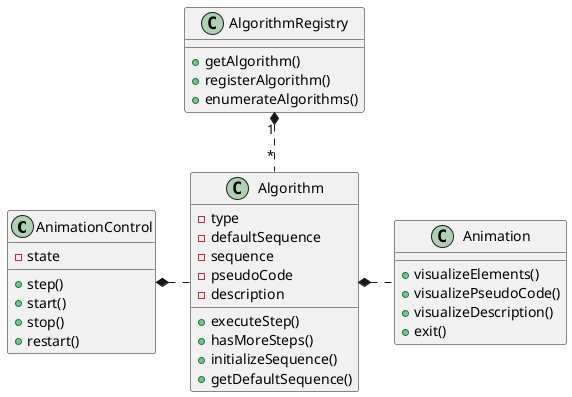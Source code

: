 @startuml

AnimationControl : - state
AnimationControl : + step()
AnimationControl : + start()
AnimationControl : + stop()
AnimationControl : + restart()
AnimationControl *.r. Algorithm

Animation : + visualizeElements()
Animation : + visualizePseudoCode()
Animation : + visualizeDescription()
Animation : + exit()

AlgorithmRegistry : + getAlgorithm()
AlgorithmRegistry : + registerAlgorithm()
AlgorithmRegistry : + enumerateAlgorithms()
AlgorithmRegistry "1" *.. "*" Algorithm

Algorithm : + executeStep()
Algorithm : + hasMoreSteps()
Algorithm : + initializeSequence()
Algorithm : + getDefaultSequence()
Algorithm : - type
Algorithm : - defaultSequence
Algorithm : - sequence
Algorithm : - pseudoCode
Algorithm : - description
Algorithm *.r. Animation

@enduml